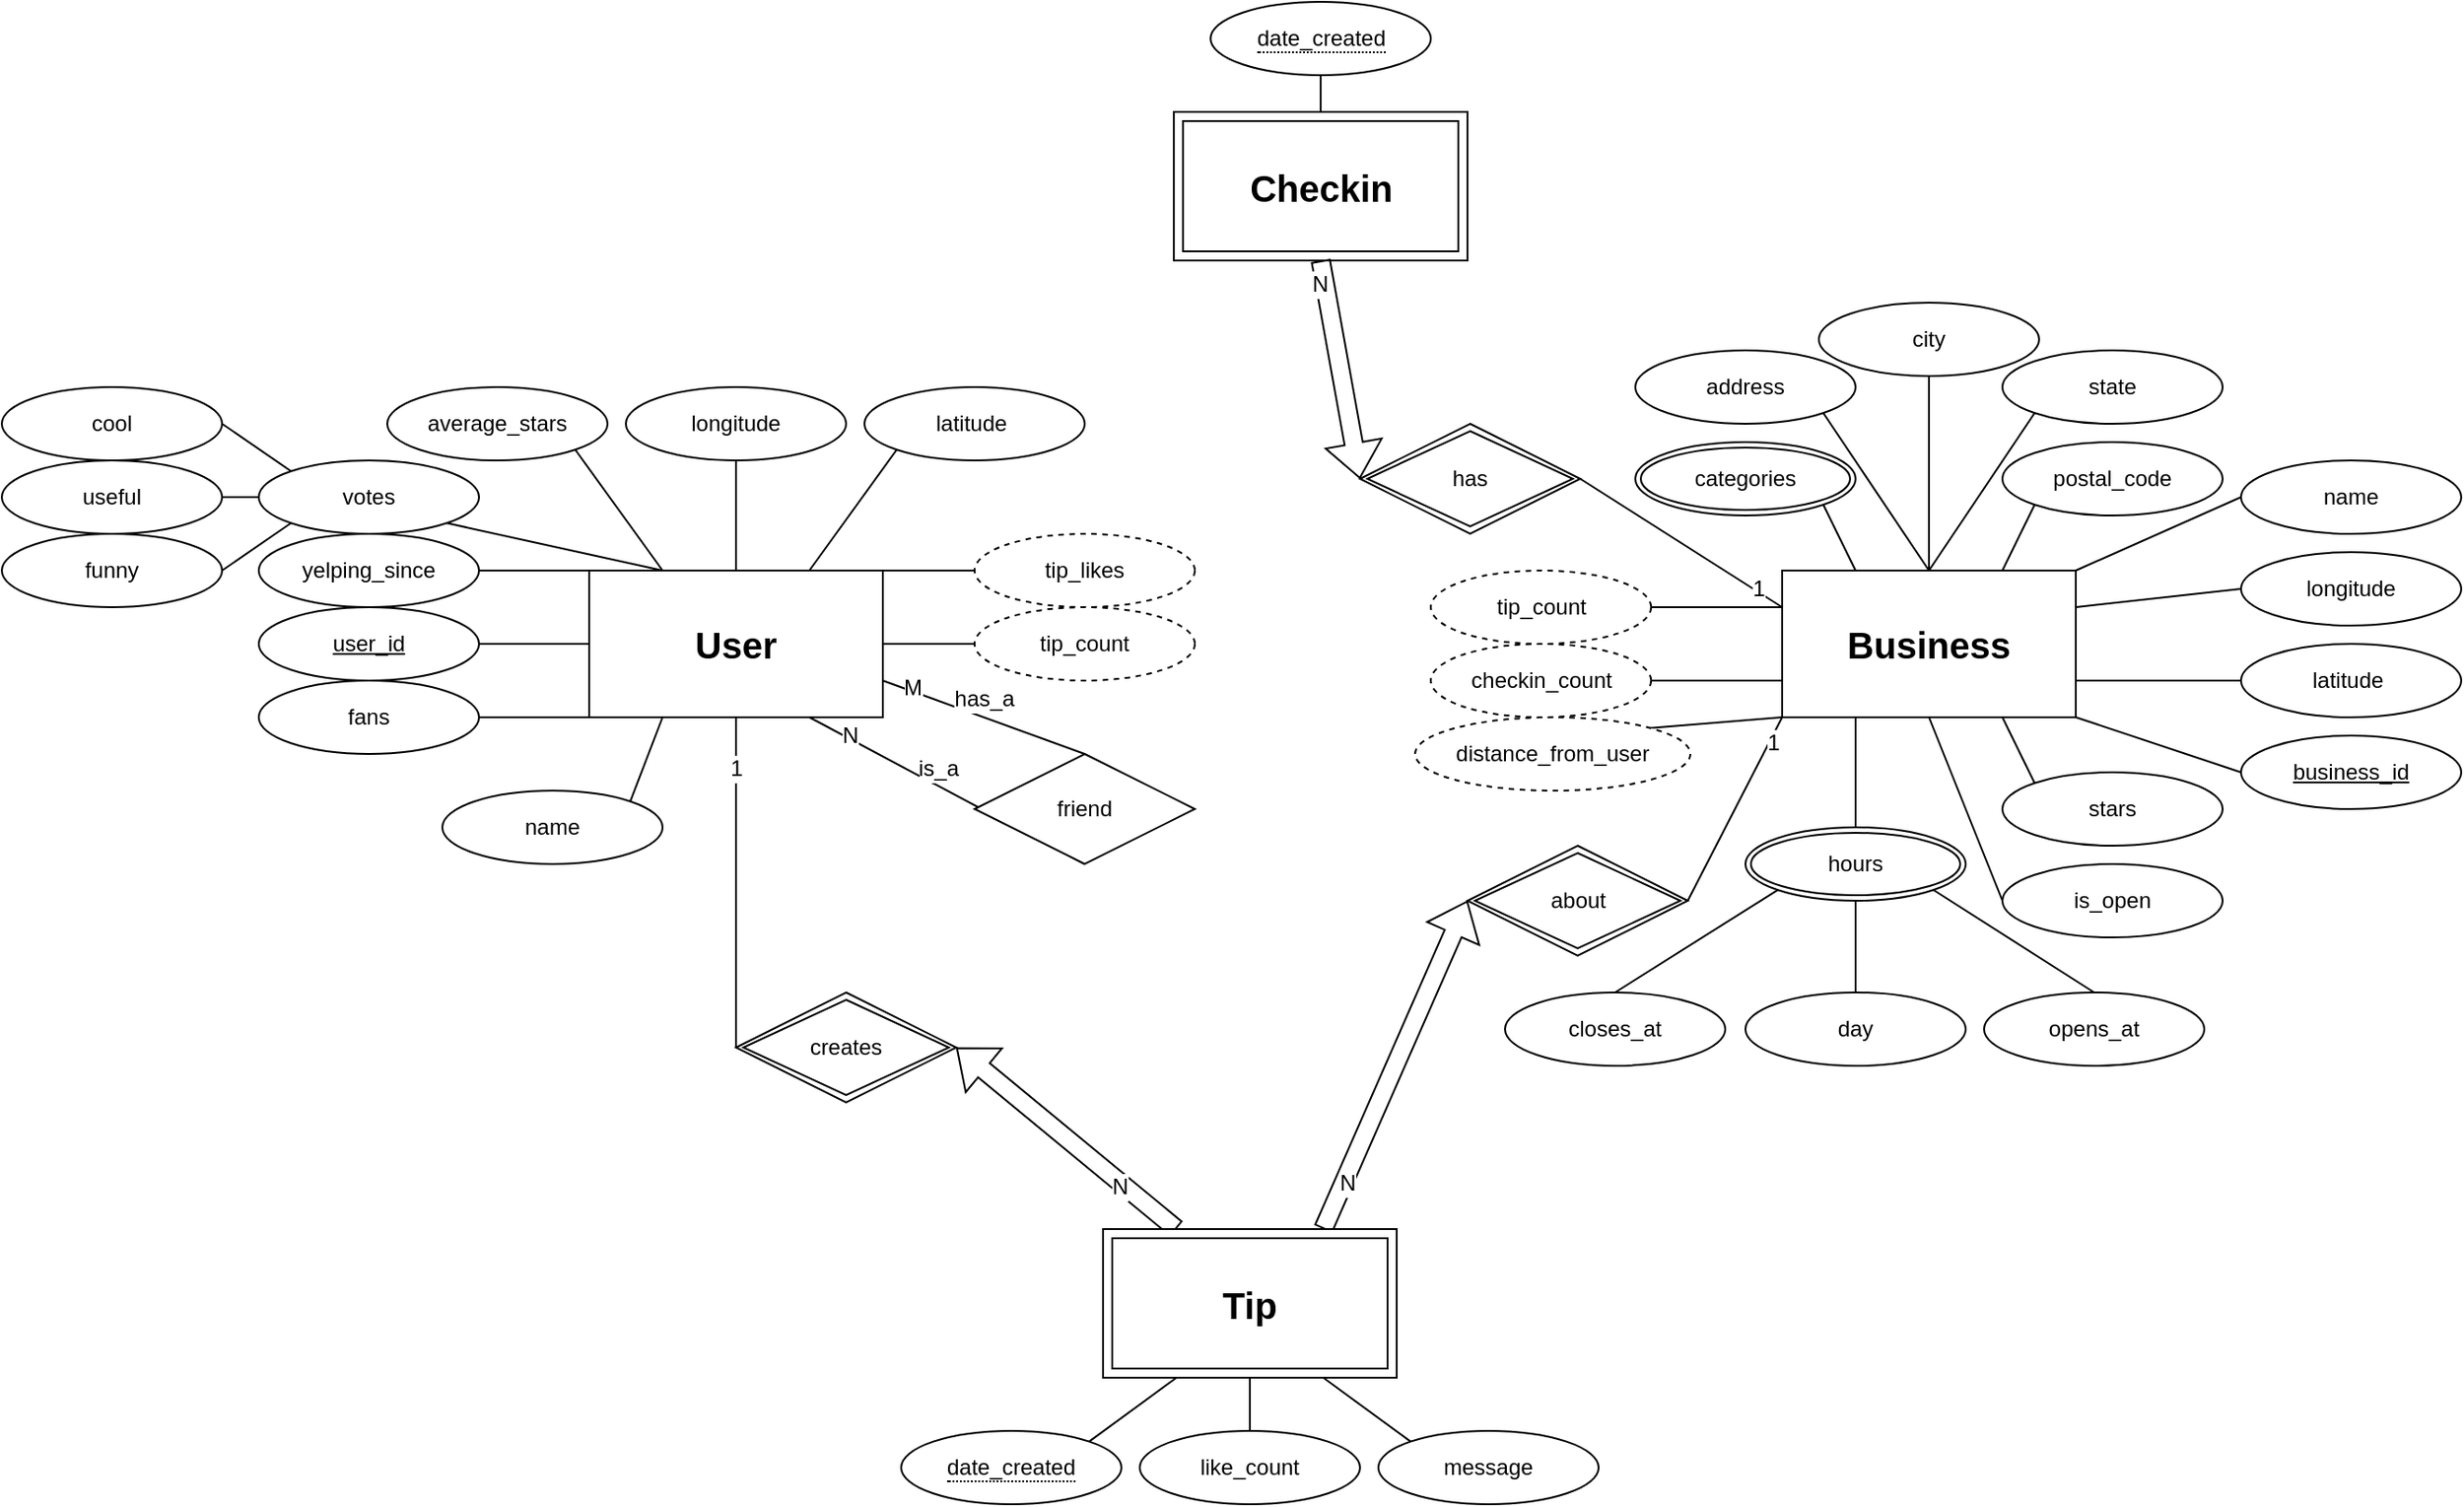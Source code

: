 <mxfile version="12.6.6" type="device"><diagram id="_vpZ2sey38UEhGd9w-Hu" name="Page-1"><mxGraphModel dx="2181" dy="1957" grid="1" gridSize="10" guides="1" tooltips="1" connect="1" arrows="1" fold="1" page="1" pageScale="1" pageWidth="850" pageHeight="1100" math="0" shadow="0"><root><mxCell id="0"/><mxCell id="1" parent="0"/><mxCell id="-Z6-RozBXMVZarZopAPy-17" style="edgeStyle=none;rounded=0;orthogonalLoop=1;jettySize=auto;html=1;exitX=1;exitY=0.75;exitDx=0;exitDy=0;entryX=0.5;entryY=0;entryDx=0;entryDy=0;endArrow=none;endFill=0;" parent="1" source="-Z6-RozBXMVZarZopAPy-1" target="-Z6-RozBXMVZarZopAPy-16" edge="1"><mxGeometry relative="1" as="geometry"/></mxCell><mxCell id="-Z6-RozBXMVZarZopAPy-19" value="has_a" style="text;html=1;align=center;verticalAlign=middle;resizable=0;points=[];labelBackgroundColor=#ffffff;" parent="-Z6-RozBXMVZarZopAPy-17" vertex="1" connectable="0"><mxGeometry x="-0.198" y="1" relative="1" as="geometry"><mxPoint x="10.3" y="-5.02" as="offset"/></mxGeometry></mxCell><mxCell id="-Z6-RozBXMVZarZopAPy-21" value="M" style="text;html=1;align=center;verticalAlign=middle;resizable=0;points=[];labelBackgroundColor=#ffffff;" parent="-Z6-RozBXMVZarZopAPy-17" vertex="1" connectable="0"><mxGeometry x="-0.717" y="2" relative="1" as="geometry"><mxPoint as="offset"/></mxGeometry></mxCell><mxCell id="-Z6-RozBXMVZarZopAPy-18" style="edgeStyle=none;rounded=0;orthogonalLoop=1;jettySize=auto;html=1;exitX=0.75;exitY=1;exitDx=0;exitDy=0;entryX=0.5;entryY=1;entryDx=0;entryDy=0;endArrow=none;endFill=0;" parent="1" source="-Z6-RozBXMVZarZopAPy-1" target="-Z6-RozBXMVZarZopAPy-16" edge="1"><mxGeometry relative="1" as="geometry"/></mxCell><mxCell id="-Z6-RozBXMVZarZopAPy-20" value="is_a" style="text;html=1;align=center;verticalAlign=middle;resizable=0;points=[];labelBackgroundColor=#ffffff;" parent="-Z6-RozBXMVZarZopAPy-18" vertex="1" connectable="0"><mxGeometry x="-0.222" y="1" relative="1" as="geometry"><mxPoint x="11.09" y="-2.89" as="offset"/></mxGeometry></mxCell><mxCell id="-Z6-RozBXMVZarZopAPy-22" value="N" style="text;html=1;align=center;verticalAlign=middle;resizable=0;points=[];labelBackgroundColor=#ffffff;" parent="-Z6-RozBXMVZarZopAPy-18" vertex="1" connectable="0"><mxGeometry x="-0.725" y="2" relative="1" as="geometry"><mxPoint as="offset"/></mxGeometry></mxCell><mxCell id="-Z6-RozBXMVZarZopAPy-89" value="" style="edgeStyle=none;rounded=0;orthogonalLoop=1;jettySize=auto;html=1;exitX=1;exitY=0.5;exitDx=0;exitDy=0;entryX=0.25;entryY=0;entryDx=0;entryDy=0;endArrow=none;endFill=0;shape=flexArrow;startArrow=block;" parent="1" source="-Z6-RozBXMVZarZopAPy-147" target="-Z6-RozBXMVZarZopAPy-145" edge="1"><mxGeometry relative="1" as="geometry"><mxPoint x="500" y="430" as="sourcePoint"/><mxPoint x="550" y="518.98" as="targetPoint"/></mxGeometry></mxCell><mxCell id="-Z6-RozBXMVZarZopAPy-98" value="N" style="text;html=1;align=center;verticalAlign=middle;resizable=0;points=[];labelBackgroundColor=#ffffff;" parent="-Z6-RozBXMVZarZopAPy-89" vertex="1" connectable="0"><mxGeometry x="0.5" y="-1" relative="1" as="geometry"><mxPoint y="1" as="offset"/></mxGeometry></mxCell><mxCell id="-Z6-RozBXMVZarZopAPy-184" style="edgeStyle=none;rounded=0;orthogonalLoop=1;jettySize=auto;html=1;exitX=1;exitY=0;exitDx=0;exitDy=0;entryX=0;entryY=0.5;entryDx=0;entryDy=0;startArrow=none;startFill=0;endArrow=none;endFill=0;strokeColor=#000000;" parent="1" source="-Z6-RozBXMVZarZopAPy-1" target="eURpBDbS_J-Ldq4wQ-WS-40" edge="1"><mxGeometry relative="1" as="geometry"><mxPoint x="440" y="160" as="targetPoint"/></mxGeometry></mxCell><mxCell id="-Z6-RozBXMVZarZopAPy-1" value="&lt;b&gt;&lt;font style=&quot;font-size: 20px&quot;&gt;User&lt;/font&gt;&lt;/b&gt;" style="whiteSpace=wrap;html=1;align=center;" parent="1" vertex="1"><mxGeometry x="230" y="160" width="160" height="80" as="geometry"/></mxCell><mxCell id="-Z6-RozBXMVZarZopAPy-4" style="rounded=0;orthogonalLoop=1;jettySize=auto;html=1;exitX=1;exitY=0.5;exitDx=0;exitDy=0;entryX=0;entryY=0;entryDx=0;entryDy=0;endArrow=none;endFill=0;" parent="1" source="-Z6-RozBXMVZarZopAPy-3" target="-Z6-RozBXMVZarZopAPy-23" edge="1"><mxGeometry relative="1" as="geometry"/></mxCell><mxCell id="-Z6-RozBXMVZarZopAPy-3" value="cool" style="ellipse;whiteSpace=wrap;html=1;align=center;" parent="1" vertex="1"><mxGeometry x="-90" y="60" width="120" height="40" as="geometry"/></mxCell><mxCell id="-Z6-RozBXMVZarZopAPy-29" style="edgeStyle=none;rounded=0;orthogonalLoop=1;jettySize=auto;html=1;exitX=1;exitY=0.5;exitDx=0;exitDy=0;entryX=0;entryY=0.5;entryDx=0;entryDy=0;endArrow=none;endFill=0;" parent="1" source="-Z6-RozBXMVZarZopAPy-6" target="-Z6-RozBXMVZarZopAPy-1" edge="1"><mxGeometry relative="1" as="geometry"/></mxCell><mxCell id="-Z6-RozBXMVZarZopAPy-6" value="user_id" style="ellipse;whiteSpace=wrap;html=1;align=center;fontStyle=4;" parent="1" vertex="1"><mxGeometry x="50" y="180" width="120" height="40" as="geometry"/></mxCell><mxCell id="-Z6-RozBXMVZarZopAPy-32" style="edgeStyle=none;rounded=0;orthogonalLoop=1;jettySize=auto;html=1;exitX=1;exitY=0.5;exitDx=0;exitDy=0;entryX=0;entryY=0.5;entryDx=0;entryDy=0;endArrow=none;endFill=0;" parent="1" source="-Z6-RozBXMVZarZopAPy-9" target="-Z6-RozBXMVZarZopAPy-23" edge="1"><mxGeometry relative="1" as="geometry"/></mxCell><mxCell id="-Z6-RozBXMVZarZopAPy-9" value="useful" style="ellipse;whiteSpace=wrap;html=1;align=center;" parent="1" vertex="1"><mxGeometry x="-90" y="100" width="120" height="40" as="geometry"/></mxCell><mxCell id="-Z6-RozBXMVZarZopAPy-31" style="edgeStyle=none;rounded=0;orthogonalLoop=1;jettySize=auto;html=1;entryX=0;entryY=0;entryDx=0;entryDy=0;endArrow=none;endFill=0;exitX=1;exitY=0.5;exitDx=0;exitDy=0;" parent="1" source="-Z6-RozBXMVZarZopAPy-10" target="-Z6-RozBXMVZarZopAPy-1" edge="1"><mxGeometry relative="1" as="geometry"/></mxCell><mxCell id="-Z6-RozBXMVZarZopAPy-10" value="yelping_since" style="ellipse;whiteSpace=wrap;html=1;align=center;" parent="1" vertex="1"><mxGeometry x="50" y="140" width="120" height="40" as="geometry"/></mxCell><mxCell id="-Z6-RozBXMVZarZopAPy-33" style="edgeStyle=none;rounded=0;orthogonalLoop=1;jettySize=auto;html=1;exitX=1;exitY=0.5;exitDx=0;exitDy=0;entryX=0;entryY=1;entryDx=0;entryDy=0;endArrow=none;endFill=0;" parent="1" source="-Z6-RozBXMVZarZopAPy-14" target="-Z6-RozBXMVZarZopAPy-23" edge="1"><mxGeometry relative="1" as="geometry"/></mxCell><mxCell id="-Z6-RozBXMVZarZopAPy-14" value="funny" style="ellipse;whiteSpace=wrap;html=1;align=center;" parent="1" vertex="1"><mxGeometry x="-90" y="140" width="120" height="40" as="geometry"/></mxCell><mxCell id="-Z6-RozBXMVZarZopAPy-16" value="friend" style="shape=rhombus;perimeter=rhombusPerimeter;whiteSpace=wrap;html=1;align=center;" parent="1" vertex="1"><mxGeometry x="440" y="260" width="120" height="60" as="geometry"/></mxCell><mxCell id="-Z6-RozBXMVZarZopAPy-28" style="edgeStyle=none;rounded=0;orthogonalLoop=1;jettySize=auto;html=1;exitX=1;exitY=1;exitDx=0;exitDy=0;entryX=0.25;entryY=0;entryDx=0;entryDy=0;endArrow=none;endFill=0;" parent="1" source="-Z6-RozBXMVZarZopAPy-23" target="-Z6-RozBXMVZarZopAPy-1" edge="1"><mxGeometry relative="1" as="geometry"/></mxCell><mxCell id="-Z6-RozBXMVZarZopAPy-23" value="votes" style="ellipse;whiteSpace=wrap;html=1;align=center;" parent="1" vertex="1"><mxGeometry x="50" y="100" width="120" height="40" as="geometry"/></mxCell><mxCell id="-Z6-RozBXMVZarZopAPy-26" style="edgeStyle=none;rounded=0;orthogonalLoop=1;jettySize=auto;html=1;exitX=0;exitY=0.5;exitDx=0;exitDy=0;entryX=1;entryY=0.5;entryDx=0;entryDy=0;endArrow=none;endFill=0;" parent="1" source="eURpBDbS_J-Ldq4wQ-WS-71" target="-Z6-RozBXMVZarZopAPy-1" edge="1"><mxGeometry relative="1" as="geometry"><mxPoint x="440" y="200" as="sourcePoint"/></mxGeometry></mxCell><mxCell id="-Z6-RozBXMVZarZopAPy-27" style="edgeStyle=none;rounded=0;orthogonalLoop=1;jettySize=auto;html=1;exitX=1;exitY=1;exitDx=0;exitDy=0;endArrow=none;endFill=0;entryX=0.25;entryY=0;entryDx=0;entryDy=0;" parent="1" source="eURpBDbS_J-Ldq4wQ-WS-69" target="-Z6-RozBXMVZarZopAPy-1" edge="1"><mxGeometry relative="1" as="geometry"><mxPoint x="200" y="70" as="sourcePoint"/></mxGeometry></mxCell><mxCell id="-Z6-RozBXMVZarZopAPy-35" style="edgeStyle=none;rounded=0;orthogonalLoop=1;jettySize=auto;html=1;exitX=1;exitY=0.5;exitDx=0;exitDy=0;entryX=0;entryY=1;entryDx=0;entryDy=0;endArrow=none;endFill=0;" parent="1" source="-Z6-RozBXMVZarZopAPy-34" target="-Z6-RozBXMVZarZopAPy-1" edge="1"><mxGeometry relative="1" as="geometry"/></mxCell><mxCell id="-Z6-RozBXMVZarZopAPy-34" value="fans" style="ellipse;whiteSpace=wrap;html=1;align=center;" parent="1" vertex="1"><mxGeometry x="50" y="220" width="120" height="40" as="geometry"/></mxCell><mxCell id="-Z6-RozBXMVZarZopAPy-44" style="edgeStyle=none;rounded=0;orthogonalLoop=1;jettySize=auto;html=1;exitX=0.5;exitY=1;exitDx=0;exitDy=0;entryX=0.5;entryY=0;entryDx=0;entryDy=0;endArrow=none;endFill=0;" parent="1" source="-Z6-RozBXMVZarZopAPy-42" target="-Z6-RozBXMVZarZopAPy-1" edge="1"><mxGeometry relative="1" as="geometry"><mxPoint x="310" y="60" as="targetPoint"/></mxGeometry></mxCell><mxCell id="-Z6-RozBXMVZarZopAPy-42" value="longitude" style="ellipse;whiteSpace=wrap;html=1;align=center;" parent="1" vertex="1"><mxGeometry x="250" y="60" width="120" height="40" as="geometry"/></mxCell><mxCell id="-Z6-RozBXMVZarZopAPy-45" style="edgeStyle=none;rounded=0;orthogonalLoop=1;jettySize=auto;html=1;exitX=0;exitY=1;exitDx=0;exitDy=0;entryX=0.75;entryY=0;entryDx=0;entryDy=0;endArrow=none;endFill=0;" parent="1" source="-Z6-RozBXMVZarZopAPy-43" target="-Z6-RozBXMVZarZopAPy-1" edge="1"><mxGeometry relative="1" as="geometry"><mxPoint x="310" y="60" as="targetPoint"/></mxGeometry></mxCell><mxCell id="-Z6-RozBXMVZarZopAPy-120" style="edgeStyle=none;rounded=0;orthogonalLoop=1;jettySize=auto;html=1;exitX=1;exitY=0.25;exitDx=0;exitDy=0;entryX=0;entryY=0.5;entryDx=0;entryDy=0;startArrow=none;startFill=0;endArrow=none;endFill=0;strokeColor=#000000;" parent="1" source="-Z6-RozBXMVZarZopAPy-52" target="eURpBDbS_J-Ldq4wQ-WS-59" edge="1"><mxGeometry relative="1" as="geometry"><mxPoint x="1070" y="180" as="targetPoint"/></mxGeometry></mxCell><mxCell id="-Z6-RozBXMVZarZopAPy-137" style="edgeStyle=none;rounded=0;orthogonalLoop=1;jettySize=auto;html=1;exitX=1;exitY=1;exitDx=0;exitDy=0;entryX=0;entryY=0.5;entryDx=0;entryDy=0;startArrow=none;startFill=0;endArrow=none;endFill=0;strokeColor=#000000;" parent="1" source="-Z6-RozBXMVZarZopAPy-52" target="-Z6-RozBXMVZarZopAPy-136" edge="1"><mxGeometry relative="1" as="geometry"/></mxCell><mxCell id="eURpBDbS_J-Ldq4wQ-WS-66" style="edgeStyle=none;rounded=0;orthogonalLoop=1;jettySize=auto;html=1;exitX=0.25;exitY=1;exitDx=0;exitDy=0;entryX=0.5;entryY=0;entryDx=0;entryDy=0;startArrow=none;startFill=0;endArrow=none;endFill=0;" edge="1" parent="1" source="-Z6-RozBXMVZarZopAPy-52" target="eURpBDbS_J-Ldq4wQ-WS-65"><mxGeometry relative="1" as="geometry"/></mxCell><mxCell id="-Z6-RozBXMVZarZopAPy-52" value="&lt;b&gt;&lt;font style=&quot;font-size: 20px&quot;&gt;Business&lt;/font&gt;&lt;/b&gt;" style="whiteSpace=wrap;html=1;align=center;" parent="1" vertex="1"><mxGeometry x="880" y="160" width="160" height="80" as="geometry"/></mxCell><mxCell id="-Z6-RozBXMVZarZopAPy-53" style="rounded=0;orthogonalLoop=1;jettySize=auto;html=1;exitX=0;exitY=0.5;exitDx=0;exitDy=0;entryX=1;entryY=0;entryDx=0;entryDy=0;endArrow=none;endFill=0;" parent="1" source="-Z6-RozBXMVZarZopAPy-54" target="-Z6-RozBXMVZarZopAPy-52" edge="1"><mxGeometry relative="1" as="geometry"/></mxCell><mxCell id="-Z6-RozBXMVZarZopAPy-54" value="name" style="ellipse;whiteSpace=wrap;html=1;align=center;" parent="1" vertex="1"><mxGeometry x="1130" y="100" width="120" height="40" as="geometry"/></mxCell><mxCell id="-Z6-RozBXMVZarZopAPy-57" style="edgeStyle=none;rounded=0;orthogonalLoop=1;jettySize=auto;html=1;exitX=1;exitY=0.5;exitDx=0;exitDy=0;entryX=0;entryY=0.25;entryDx=0;entryDy=0;endArrow=none;endFill=0;" parent="1" source="-Z6-RozBXMVZarZopAPy-151" target="-Z6-RozBXMVZarZopAPy-52" edge="1"><mxGeometry relative="1" as="geometry"><mxPoint x="770" y="60" as="sourcePoint"/></mxGeometry></mxCell><mxCell id="-Z6-RozBXMVZarZopAPy-112" value="1" style="text;html=1;align=center;verticalAlign=middle;resizable=0;points=[];labelBackgroundColor=#ffffff;" parent="-Z6-RozBXMVZarZopAPy-57" vertex="1" connectable="0"><mxGeometry x="0.739" y="1" relative="1" as="geometry"><mxPoint as="offset"/></mxGeometry></mxCell><mxCell id="-Z6-RozBXMVZarZopAPy-59" style="edgeStyle=none;rounded=0;orthogonalLoop=1;jettySize=auto;html=1;entryX=0.5;entryY=0;entryDx=0;entryDy=0;endArrow=none;endFill=0;" parent="1" source="-Z6-RozBXMVZarZopAPy-60" target="-Z6-RozBXMVZarZopAPy-52" edge="1"><mxGeometry relative="1" as="geometry"/></mxCell><mxCell id="-Z6-RozBXMVZarZopAPy-60" value="city" style="ellipse;whiteSpace=wrap;html=1;align=center;" parent="1" vertex="1"><mxGeometry x="900" y="14" width="120" height="40" as="geometry"/></mxCell><mxCell id="-Z6-RozBXMVZarZopAPy-61" style="edgeStyle=none;rounded=0;orthogonalLoop=1;jettySize=auto;html=1;exitX=0;exitY=1;exitDx=0;exitDy=0;entryX=0.5;entryY=0;entryDx=0;entryDy=0;endArrow=none;endFill=0;" parent="1" source="-Z6-RozBXMVZarZopAPy-62" target="-Z6-RozBXMVZarZopAPy-52" edge="1"><mxGeometry relative="1" as="geometry"/></mxCell><mxCell id="-Z6-RozBXMVZarZopAPy-62" value="state" style="ellipse;whiteSpace=wrap;html=1;align=center;" parent="1" vertex="1"><mxGeometry x="1000" y="40" width="120" height="40" as="geometry"/></mxCell><mxCell id="-Z6-RozBXMVZarZopAPy-67" style="edgeStyle=none;rounded=0;orthogonalLoop=1;jettySize=auto;html=1;exitX=1;exitY=1;exitDx=0;exitDy=0;entryX=0.5;entryY=0;entryDx=0;entryDy=0;endArrow=none;endFill=0;" parent="1" source="-Z6-RozBXMVZarZopAPy-68" target="-Z6-RozBXMVZarZopAPy-52" edge="1"><mxGeometry relative="1" as="geometry"/></mxCell><mxCell id="-Z6-RozBXMVZarZopAPy-68" value="address" style="ellipse;whiteSpace=wrap;html=1;align=center;" parent="1" vertex="1"><mxGeometry x="800" y="40" width="120" height="40" as="geometry"/></mxCell><mxCell id="-Z6-RozBXMVZarZopAPy-71" style="edgeStyle=none;rounded=0;orthogonalLoop=1;jettySize=auto;html=1;exitX=0;exitY=1;exitDx=0;exitDy=0;endArrow=none;endFill=0;entryX=0.75;entryY=0;entryDx=0;entryDy=0;" parent="1" source="-Z6-RozBXMVZarZopAPy-72" target="-Z6-RozBXMVZarZopAPy-52" edge="1"><mxGeometry relative="1" as="geometry"/></mxCell><mxCell id="-Z6-RozBXMVZarZopAPy-72" value="postal_code" style="ellipse;whiteSpace=wrap;html=1;align=center;" parent="1" vertex="1"><mxGeometry x="1000" y="90" width="120" height="40" as="geometry"/></mxCell><mxCell id="-Z6-RozBXMVZarZopAPy-90" style="edgeStyle=none;rounded=0;orthogonalLoop=1;jettySize=auto;html=1;exitX=1;exitY=0.5;exitDx=0;exitDy=0;entryX=0;entryY=1;entryDx=0;entryDy=0;endArrow=none;endFill=0;" parent="1" source="-Z6-RozBXMVZarZopAPy-149" target="-Z6-RozBXMVZarZopAPy-52" edge="1"><mxGeometry relative="1" as="geometry"><mxPoint x="800" y="385" as="sourcePoint"/></mxGeometry></mxCell><mxCell id="-Z6-RozBXMVZarZopAPy-96" value="1" style="text;html=1;align=center;verticalAlign=middle;resizable=0;points=[];labelBackgroundColor=#ffffff;" parent="-Z6-RozBXMVZarZopAPy-90" vertex="1" connectable="0"><mxGeometry x="0.742" y="-2" relative="1" as="geometry"><mxPoint as="offset"/></mxGeometry></mxCell><mxCell id="-Z6-RozBXMVZarZopAPy-104" style="edgeStyle=none;rounded=0;orthogonalLoop=1;jettySize=auto;html=1;exitX=0.5;exitY=1;exitDx=0;exitDy=0;entryX=0.5;entryY=0;entryDx=0;entryDy=0;startArrow=none;endArrow=none;endFill=0;strokeColor=#000000;startFill=0;" parent="1" source="-Z6-RozBXMVZarZopAPy-145" target="-Z6-RozBXMVZarZopAPy-103" edge="1"><mxGeometry relative="1" as="geometry"><mxPoint x="590" y="598.98" as="sourcePoint"/></mxGeometry></mxCell><mxCell id="-Z6-RozBXMVZarZopAPy-132" style="edgeStyle=none;rounded=0;orthogonalLoop=1;jettySize=auto;html=1;exitX=0.75;exitY=1;exitDx=0;exitDy=0;entryX=0;entryY=0;entryDx=0;entryDy=0;startArrow=none;startFill=0;endArrow=none;endFill=0;strokeColor=#000000;" parent="1" source="-Z6-RozBXMVZarZopAPy-145" target="-Z6-RozBXMVZarZopAPy-131" edge="1"><mxGeometry relative="1" as="geometry"><mxPoint x="630" y="598.98" as="sourcePoint"/></mxGeometry></mxCell><mxCell id="-Z6-RozBXMVZarZopAPy-93" value="" style="edgeStyle=none;rounded=0;orthogonalLoop=1;jettySize=auto;html=1;exitX=0.5;exitY=1;exitDx=0;exitDy=0;entryX=0;entryY=0.5;entryDx=0;entryDy=0;endArrow=none;endFill=0;" parent="1" source="-Z6-RozBXMVZarZopAPy-1" target="-Z6-RozBXMVZarZopAPy-147" edge="1"><mxGeometry relative="1" as="geometry"><mxPoint x="350" y="240" as="sourcePoint"/><mxPoint x="450" y="385" as="targetPoint"/></mxGeometry></mxCell><mxCell id="-Z6-RozBXMVZarZopAPy-99" value="1" style="text;html=1;align=center;verticalAlign=middle;resizable=0;points=[];labelBackgroundColor=#ffffff;" parent="-Z6-RozBXMVZarZopAPy-93" vertex="1" connectable="0"><mxGeometry x="-0.697" y="1" relative="1" as="geometry"><mxPoint x="-1" as="offset"/></mxGeometry></mxCell><mxCell id="-Z6-RozBXMVZarZopAPy-95" style="edgeStyle=none;rounded=0;orthogonalLoop=1;jettySize=auto;html=1;exitX=0.75;exitY=0;exitDx=0;exitDy=0;entryX=0;entryY=0.5;entryDx=0;entryDy=0;endArrow=block;endFill=0;shape=flexArrow;" parent="1" source="-Z6-RozBXMVZarZopAPy-145" target="-Z6-RozBXMVZarZopAPy-149" edge="1"><mxGeometry relative="1" as="geometry"><mxPoint x="670" y="518.98" as="sourcePoint"/><mxPoint x="740" y="425" as="targetPoint"/></mxGeometry></mxCell><mxCell id="-Z6-RozBXMVZarZopAPy-97" value="N" style="text;html=1;align=center;verticalAlign=middle;resizable=0;points=[];labelBackgroundColor=#ffffff;" parent="-Z6-RozBXMVZarZopAPy-95" vertex="1" connectable="0"><mxGeometry x="-0.709" y="-1" relative="1" as="geometry"><mxPoint as="offset"/></mxGeometry></mxCell><mxCell id="-Z6-RozBXMVZarZopAPy-130" style="edgeStyle=none;rounded=0;orthogonalLoop=1;jettySize=auto;html=1;exitX=0.5;exitY=0;exitDx=0;exitDy=0;entryX=0.5;entryY=1;entryDx=0;entryDy=0;startArrow=none;startFill=0;endArrow=none;endFill=0;strokeColor=#000000;" parent="1" source="-Z6-RozBXMVZarZopAPy-150" target="-Z6-RozBXMVZarZopAPy-214" edge="1"><mxGeometry relative="1" as="geometry"><mxPoint x="618.58" y="-160" as="sourcePoint"/><mxPoint x="628.58" y="-190" as="targetPoint"/></mxGeometry></mxCell><mxCell id="-Z6-RozBXMVZarZopAPy-103" value="like_count" style="ellipse;whiteSpace=wrap;html=1;align=center;" parent="1" vertex="1"><mxGeometry x="530" y="628.98" width="120" height="40" as="geometry"/></mxCell><mxCell id="-Z6-RozBXMVZarZopAPy-122" style="edgeStyle=none;rounded=0;orthogonalLoop=1;jettySize=auto;html=1;entryX=1;entryY=0.75;entryDx=0;entryDy=0;startArrow=none;startFill=0;endArrow=none;endFill=0;strokeColor=#000000;exitX=0;exitY=0.5;exitDx=0;exitDy=0;" parent="1" source="eURpBDbS_J-Ldq4wQ-WS-60" target="-Z6-RozBXMVZarZopAPy-52" edge="1"><mxGeometry relative="1" as="geometry"><mxPoint x="1080" y="220" as="sourcePoint"/></mxGeometry></mxCell><mxCell id="-Z6-RozBXMVZarZopAPy-126" style="edgeStyle=none;rounded=0;orthogonalLoop=1;jettySize=auto;html=1;exitX=1;exitY=0;exitDx=0;exitDy=0;entryX=0.25;entryY=1;entryDx=0;entryDy=0;startArrow=none;startFill=0;endArrow=none;endFill=0;strokeColor=#000000;" parent="1" source="eURpBDbS_J-Ldq4wQ-WS-70" target="-Z6-RozBXMVZarZopAPy-1" edge="1"><mxGeometry relative="1" as="geometry"><mxPoint x="170" y="280" as="sourcePoint"/></mxGeometry></mxCell><mxCell id="-Z6-RozBXMVZarZopAPy-131" value="message" style="ellipse;whiteSpace=wrap;html=1;align=center;" parent="1" vertex="1"><mxGeometry x="660" y="628.98" width="120" height="40" as="geometry"/></mxCell><mxCell id="-Z6-RozBXMVZarZopAPy-134" style="edgeStyle=none;rounded=0;orthogonalLoop=1;jettySize=auto;html=1;exitX=1;exitY=0;exitDx=0;exitDy=0;entryX=0.25;entryY=1;entryDx=0;entryDy=0;startArrow=none;startFill=0;endArrow=none;endFill=0;strokeColor=#000000;" parent="1" source="-Z6-RozBXMVZarZopAPy-213" target="-Z6-RozBXMVZarZopAPy-145" edge="1"><mxGeometry relative="1" as="geometry"><mxPoint x="492.426" y="634.838" as="sourcePoint"/><mxPoint x="550" y="598.98" as="targetPoint"/></mxGeometry></mxCell><mxCell id="-Z6-RozBXMVZarZopAPy-136" value="&lt;u&gt;business_id&lt;/u&gt;" style="ellipse;whiteSpace=wrap;html=1;align=center;" parent="1" vertex="1"><mxGeometry x="1130" y="250" width="120" height="40" as="geometry"/></mxCell><mxCell id="-Z6-RozBXMVZarZopAPy-139" style="edgeStyle=none;rounded=0;orthogonalLoop=1;jettySize=auto;html=1;exitX=0;exitY=0;exitDx=0;exitDy=0;entryX=0.75;entryY=1;entryDx=0;entryDy=0;startArrow=none;startFill=0;endArrow=none;endFill=0;strokeColor=#000000;" parent="1" source="-Z6-RozBXMVZarZopAPy-138" target="-Z6-RozBXMVZarZopAPy-52" edge="1"><mxGeometry relative="1" as="geometry"/></mxCell><mxCell id="-Z6-RozBXMVZarZopAPy-138" value="stars" style="ellipse;whiteSpace=wrap;html=1;align=center;" parent="1" vertex="1"><mxGeometry x="1000" y="270" width="120" height="40" as="geometry"/></mxCell><mxCell id="-Z6-RozBXMVZarZopAPy-145" value="&lt;b&gt;&lt;font style=&quot;font-size: 20px&quot;&gt;Tip&lt;/font&gt;&lt;/b&gt;" style="shape=ext;margin=3;double=1;whiteSpace=wrap;html=1;align=center;" parent="1" vertex="1"><mxGeometry x="510" y="519" width="160" height="81.02" as="geometry"/></mxCell><mxCell id="-Z6-RozBXMVZarZopAPy-147" value="creates" style="shape=rhombus;double=1;perimeter=rhombusPerimeter;whiteSpace=wrap;html=1;align=center;" parent="1" vertex="1"><mxGeometry x="310" y="390" width="120" height="60" as="geometry"/></mxCell><mxCell id="-Z6-RozBXMVZarZopAPy-149" value="about" style="shape=rhombus;double=1;perimeter=rhombusPerimeter;whiteSpace=wrap;html=1;align=center;" parent="1" vertex="1"><mxGeometry x="708.58" y="310" width="120" height="60" as="geometry"/></mxCell><mxCell id="-Z6-RozBXMVZarZopAPy-150" value="&lt;b&gt;&lt;font style=&quot;font-size: 20px&quot;&gt;Checkin&lt;/font&gt;&lt;/b&gt;" style="shape=ext;margin=3;double=1;whiteSpace=wrap;html=1;align=center;" parent="1" vertex="1"><mxGeometry x="548.58" y="-90" width="160" height="81.02" as="geometry"/></mxCell><mxCell id="-Z6-RozBXMVZarZopAPy-151" value="has" style="shape=rhombus;double=1;perimeter=rhombusPerimeter;whiteSpace=wrap;html=1;align=center;" parent="1" vertex="1"><mxGeometry x="650" y="80" width="120" height="60" as="geometry"/></mxCell><mxCell id="-Z6-RozBXMVZarZopAPy-175" style="edgeStyle=none;rounded=0;orthogonalLoop=1;jettySize=auto;html=1;exitX=1;exitY=1;exitDx=0;exitDy=0;entryX=0.25;entryY=0;entryDx=0;entryDy=0;startArrow=none;startFill=0;endArrow=none;endFill=0;strokeColor=#000000;" parent="1" source="-Z6-RozBXMVZarZopAPy-174" target="-Z6-RozBXMVZarZopAPy-52" edge="1"><mxGeometry relative="1" as="geometry"/></mxCell><mxCell id="-Z6-RozBXMVZarZopAPy-174" value="categories" style="ellipse;shape=doubleEllipse;margin=3;whiteSpace=wrap;html=1;align=center;" parent="1" vertex="1"><mxGeometry x="800" y="90" width="120" height="40" as="geometry"/></mxCell><mxCell id="-Z6-RozBXMVZarZopAPy-213" value="&lt;span style=&quot;border-bottom: 1px dotted&quot;&gt;date_created&lt;/span&gt;" style="ellipse;whiteSpace=wrap;html=1;align=center;" parent="1" vertex="1"><mxGeometry x="400" y="628.98" width="120" height="40" as="geometry"/></mxCell><mxCell id="-Z6-RozBXMVZarZopAPy-214" value="&lt;span style=&quot;border-bottom: 1px dotted&quot;&gt;date_created&lt;/span&gt;" style="ellipse;whiteSpace=wrap;html=1;align=center;" parent="1" vertex="1"><mxGeometry x="568.58" y="-150" width="120" height="40" as="geometry"/></mxCell><mxCell id="-Z6-RozBXMVZarZopAPy-43" value="latitude&amp;nbsp;" style="ellipse;whiteSpace=wrap;html=1;align=center;" parent="1" vertex="1"><mxGeometry x="380" y="60" width="120" height="40" as="geometry"/></mxCell><mxCell id="-Z6-RozBXMVZarZopAPy-218" style="rounded=0;orthogonalLoop=1;jettySize=auto;html=1;exitX=0.5;exitY=1;exitDx=0;exitDy=0;entryX=0;entryY=0.5;entryDx=0;entryDy=0;endArrow=block;endFill=0;shape=flexArrow;" parent="1" source="-Z6-RozBXMVZarZopAPy-150" target="-Z6-RozBXMVZarZopAPy-151" edge="1"><mxGeometry relative="1" as="geometry"><mxPoint x="580" y="-78.98" as="sourcePoint"/><mxPoint x="660" y="55" as="targetPoint"/></mxGeometry></mxCell><mxCell id="-Z6-RozBXMVZarZopAPy-219" value="N" style="text;html=1;align=center;verticalAlign=middle;resizable=0;points=[];labelBackgroundColor=#ffffff;" parent="-Z6-RozBXMVZarZopAPy-218" vertex="1" connectable="0"><mxGeometry x="-0.79" y="-3" relative="1" as="geometry"><mxPoint as="offset"/></mxGeometry></mxCell><mxCell id="-Z6-RozBXMVZarZopAPy-229" style="edgeStyle=none;rounded=0;orthogonalLoop=1;jettySize=auto;html=1;exitX=1;exitY=0;exitDx=0;exitDy=0;entryX=0;entryY=1;entryDx=0;entryDy=0;startArrow=none;startFill=0;endArrow=none;endFill=0;strokeColor=#000000;" parent="1" source="-Z6-RozBXMVZarZopAPy-228" target="-Z6-RozBXMVZarZopAPy-52" edge="1"><mxGeometry relative="1" as="geometry"/></mxCell><mxCell id="-Z6-RozBXMVZarZopAPy-228" value="distance_from_user" style="ellipse;whiteSpace=wrap;html=1;align=center;dashed=1;" parent="1" vertex="1"><mxGeometry x="680" y="240" width="150" height="40" as="geometry"/></mxCell><mxCell id="-Z6-RozBXMVZarZopAPy-233" style="edgeStyle=none;rounded=0;orthogonalLoop=1;jettySize=auto;html=1;exitX=1;exitY=0.5;exitDx=0;exitDy=0;entryX=0;entryY=0.75;entryDx=0;entryDy=0;endArrow=none;endFill=0;" parent="1" source="eURpBDbS_J-Ldq4wQ-WS-10" target="-Z6-RozBXMVZarZopAPy-52" edge="1"><mxGeometry relative="1" as="geometry"><mxPoint x="760" y="200" as="targetPoint"/><mxPoint x="830" y="220" as="sourcePoint"/></mxGeometry></mxCell><mxCell id="eURpBDbS_J-Ldq4wQ-WS-56" style="edgeStyle=none;rounded=0;orthogonalLoop=1;jettySize=auto;html=1;entryX=0;entryY=0.25;entryDx=0;entryDy=0;startArrow=none;startFill=0;endArrow=none;endFill=0;" edge="1" parent="1" source="eURpBDbS_J-Ldq4wQ-WS-58" target="-Z6-RozBXMVZarZopAPy-52"><mxGeometry relative="1" as="geometry"><mxPoint x="830" y="180" as="sourcePoint"/></mxGeometry></mxCell><mxCell id="eURpBDbS_J-Ldq4wQ-WS-10" value="checkin_count" style="ellipse;whiteSpace=wrap;html=1;align=center;dashed=1;" vertex="1" parent="1"><mxGeometry x="688.58" y="200" width="120" height="40" as="geometry"/></mxCell><mxCell id="eURpBDbS_J-Ldq4wQ-WS-14" style="edgeStyle=none;rounded=0;orthogonalLoop=1;jettySize=auto;html=1;exitX=0;exitY=0.5;exitDx=0;exitDy=0;endArrow=none;endFill=0;entryX=0.5;entryY=1;entryDx=0;entryDy=0;" edge="1" parent="1" source="eURpBDbS_J-Ldq4wQ-WS-54" target="-Z6-RozBXMVZarZopAPy-52"><mxGeometry relative="1" as="geometry"><mxPoint x="1030" y="420" as="sourcePoint"/><mxPoint x="990" y="250" as="targetPoint"/></mxGeometry></mxCell><mxCell id="eURpBDbS_J-Ldq4wQ-WS-40" value="tip_likes" style="ellipse;whiteSpace=wrap;html=1;align=center;dashed=1;" vertex="1" parent="1"><mxGeometry x="440" y="140" width="120" height="40" as="geometry"/></mxCell><mxCell id="eURpBDbS_J-Ldq4wQ-WS-49" style="edgeStyle=none;rounded=0;orthogonalLoop=1;jettySize=auto;html=1;exitX=1;exitY=1;exitDx=0;exitDy=0;entryX=0.5;entryY=0;entryDx=0;entryDy=0;startArrow=none;startFill=0;endArrow=none;endFill=0;" edge="1" parent="1" source="eURpBDbS_J-Ldq4wQ-WS-65" target="eURpBDbS_J-Ldq4wQ-WS-48"><mxGeometry relative="1" as="geometry"><mxPoint x="1010" y="430" as="sourcePoint"/></mxGeometry></mxCell><mxCell id="eURpBDbS_J-Ldq4wQ-WS-48" value="opens_at" style="ellipse;whiteSpace=wrap;html=1;align=center;" vertex="1" parent="1"><mxGeometry x="990" y="390" width="120" height="40" as="geometry"/></mxCell><mxCell id="eURpBDbS_J-Ldq4wQ-WS-52" style="edgeStyle=none;rounded=0;orthogonalLoop=1;jettySize=auto;html=1;exitX=0.5;exitY=0;exitDx=0;exitDy=0;entryX=0;entryY=1;entryDx=0;entryDy=0;startArrow=none;startFill=0;endArrow=none;endFill=0;" edge="1" parent="1" source="eURpBDbS_J-Ldq4wQ-WS-51" target="eURpBDbS_J-Ldq4wQ-WS-65"><mxGeometry relative="1" as="geometry"><mxPoint x="1010" y="430" as="targetPoint"/></mxGeometry></mxCell><mxCell id="eURpBDbS_J-Ldq4wQ-WS-51" value="closes_at" style="ellipse;whiteSpace=wrap;html=1;align=center;" vertex="1" parent="1"><mxGeometry x="729" y="390" width="120" height="40" as="geometry"/></mxCell><mxCell id="eURpBDbS_J-Ldq4wQ-WS-54" value="is_open" style="ellipse;whiteSpace=wrap;html=1;align=center;" vertex="1" parent="1"><mxGeometry x="1000" y="320" width="120" height="40" as="geometry"/></mxCell><mxCell id="eURpBDbS_J-Ldq4wQ-WS-58" value="tip_count" style="ellipse;whiteSpace=wrap;html=1;align=center;dashed=1;" vertex="1" parent="1"><mxGeometry x="688.58" y="160" width="120" height="40" as="geometry"/></mxCell><mxCell id="eURpBDbS_J-Ldq4wQ-WS-59" value="longitude" style="ellipse;whiteSpace=wrap;html=1;align=center;" vertex="1" parent="1"><mxGeometry x="1130" y="150" width="120" height="40" as="geometry"/></mxCell><mxCell id="eURpBDbS_J-Ldq4wQ-WS-60" value="latitude&amp;nbsp;" style="ellipse;whiteSpace=wrap;html=1;align=center;" vertex="1" parent="1"><mxGeometry x="1130" y="200" width="120" height="40" as="geometry"/></mxCell><mxCell id="eURpBDbS_J-Ldq4wQ-WS-68" style="edgeStyle=none;rounded=0;orthogonalLoop=1;jettySize=auto;html=1;startArrow=none;startFill=0;endArrow=none;endFill=0;exitX=0.5;exitY=0;exitDx=0;exitDy=0;entryX=0.5;entryY=1;entryDx=0;entryDy=0;" edge="1" parent="1" source="eURpBDbS_J-Ldq4wQ-WS-64" target="eURpBDbS_J-Ldq4wQ-WS-65"><mxGeometry relative="1" as="geometry"><mxPoint x="980" y="350" as="targetPoint"/></mxGeometry></mxCell><mxCell id="eURpBDbS_J-Ldq4wQ-WS-64" value="day" style="ellipse;whiteSpace=wrap;html=1;align=center;" vertex="1" parent="1"><mxGeometry x="860" y="390" width="120" height="40" as="geometry"/></mxCell><mxCell id="eURpBDbS_J-Ldq4wQ-WS-65" value="hours" style="ellipse;shape=doubleEllipse;margin=3;whiteSpace=wrap;html=1;align=center;" vertex="1" parent="1"><mxGeometry x="860" y="300" width="120" height="40" as="geometry"/></mxCell><mxCell id="eURpBDbS_J-Ldq4wQ-WS-69" value="average_stars" style="ellipse;whiteSpace=wrap;html=1;align=center;" vertex="1" parent="1"><mxGeometry x="120" y="60" width="120" height="40" as="geometry"/></mxCell><mxCell id="eURpBDbS_J-Ldq4wQ-WS-70" value="name" style="ellipse;whiteSpace=wrap;html=1;align=center;" vertex="1" parent="1"><mxGeometry x="150" y="280" width="120" height="40" as="geometry"/></mxCell><mxCell id="eURpBDbS_J-Ldq4wQ-WS-71" value="tip_count" style="ellipse;whiteSpace=wrap;html=1;align=center;dashed=1;" vertex="1" parent="1"><mxGeometry x="440" y="180" width="120" height="40" as="geometry"/></mxCell></root></mxGraphModel></diagram></mxfile>